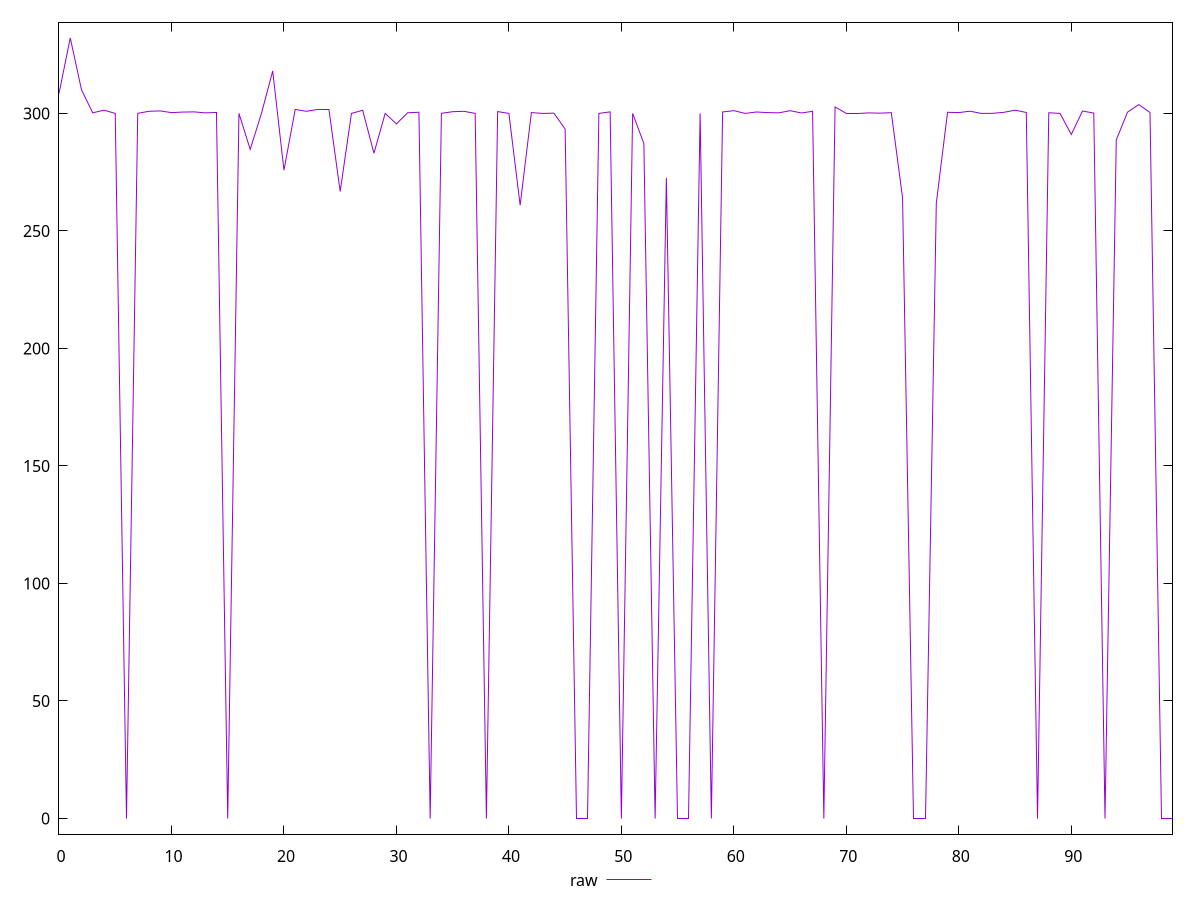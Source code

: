 reset

$raw <<EOF
0 308.49
1 332.126
2 310.046
3 300.244
4 301.384
5 300
6 0
7 300.032
8 300.91
9 301.06
10 300.342
11 300.572
12 300.648
13 300.246
14 300.39
15 0
16 300
17 284.69799995422363
18 300
19 318.052
20 275.85200023651123
21 301.686
22 300.906
23 301.684
24 301.658
25 266.7749996185303
26 300
27 301.324
28 283.04500007629395
29 300
30 295.54300022125244
31 300.28
32 300.492
33 0
34 300.036
35 300.732
36 300.902
37 300
38 0
39 300.78
40 300
41 260.9300003051758
42 300.356
43 300.002
44 300.11
45 293.3550000190735
46 0
47 0
48 300
49 300.662
50 0
51 300.006
52 287.2289996147156
53 0
54 272.60400009155273
55 0
56 0
57 300
58 0
59 300.624
60 301.168
61 300
62 300.602
63 300.352
64 300.244
65 301.158
66 300.2
67 300.88
68 0
69 302.75
70 300
71 300
72 300.224
73 300.11
74 300.322
75 264.125
76 0
77 0
78 261.76099967956543
79 300.48
80 300.35
81 300.946
82 300
83 300.04
84 300.456
85 301.384
86 300.398
87 0
88 300.278
89 300
90 291.0420002937317
91 301.024
92 300.138
93 0
94 288.6909999847412
95 300.526
96 303.75400018692017
97 300.386
98 0
99 0
EOF

set key outside below
set xrange [0:99]
set yrange [-6.642519999999999:338.76851999999997]
set trange [-6.642519999999999:338.76851999999997]
set terminal svg size 640, 500 enhanced background rgb 'white'
set output "report_00016_2021-02-10T13-31-48.338Z/uses-rel-preconnect/samples/pages/raw/values.svg"

plot $raw title "raw" with line

reset
